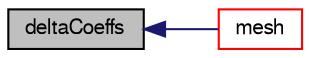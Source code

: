 digraph "deltaCoeffs"
{
  bgcolor="transparent";
  edge [fontname="FreeSans",fontsize="10",labelfontname="FreeSans",labelfontsize="10"];
  node [fontname="FreeSans",fontsize="10",shape=record];
  rankdir="LR";
  Node1721 [label="deltaCoeffs",height=0.2,width=0.4,color="black", fillcolor="grey75", style="filled", fontcolor="black"];
  Node1721 -> Node1722 [dir="back",color="midnightblue",fontsize="10",style="solid",fontname="FreeSans"];
  Node1722 [label="mesh",height=0.2,width=0.4,color="red",URL="$a22610.html#a470f06cfb9b6ee887cd85d63de275607",tooltip="Return mesh reference. "];
}
